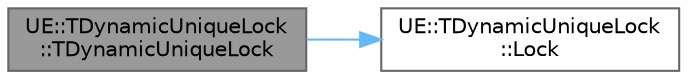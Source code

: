 digraph "UE::TDynamicUniqueLock::TDynamicUniqueLock"
{
 // INTERACTIVE_SVG=YES
 // LATEX_PDF_SIZE
  bgcolor="transparent";
  edge [fontname=Helvetica,fontsize=10,labelfontname=Helvetica,labelfontsize=10];
  node [fontname=Helvetica,fontsize=10,shape=box,height=0.2,width=0.4];
  rankdir="LR";
  Node1 [id="Node000001",label="UE::TDynamicUniqueLock\l::TDynamicUniqueLock",height=0.2,width=0.4,color="gray40", fillcolor="grey60", style="filled", fontcolor="black",tooltip="Wrap a mutex and lock it."];
  Node1 -> Node2 [id="edge1_Node000001_Node000002",color="steelblue1",style="solid",tooltip=" "];
  Node2 [id="Node000002",label="UE::TDynamicUniqueLock\l::Lock",height=0.2,width=0.4,color="grey40", fillcolor="white", style="filled",URL="$df/d9a/classUE_1_1TDynamicUniqueLock.html#a0c8962d4c3023d25770c8c2d5b37d092",tooltip="Lock the associated mutex."];
}
